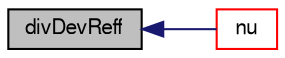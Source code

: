 digraph "divDevReff"
{
  bgcolor="transparent";
  edge [fontname="FreeSans",fontsize="10",labelfontname="FreeSans",labelfontsize="10"];
  node [fontname="FreeSans",fontsize="10",shape=record];
  rankdir="LR";
  Node2680 [label="divDevReff",height=0.2,width=0.4,color="black", fillcolor="grey75", style="filled", fontcolor="black"];
  Node2680 -> Node2681 [dir="back",color="midnightblue",fontsize="10",style="solid",fontname="FreeSans"];
  Node2681 [label="nu",height=0.2,width=0.4,color="red",URL="$a31102.html#aa739f3daeda1884fecc84f2b36a24021",tooltip="Return the laminar viscosity. "];
}
